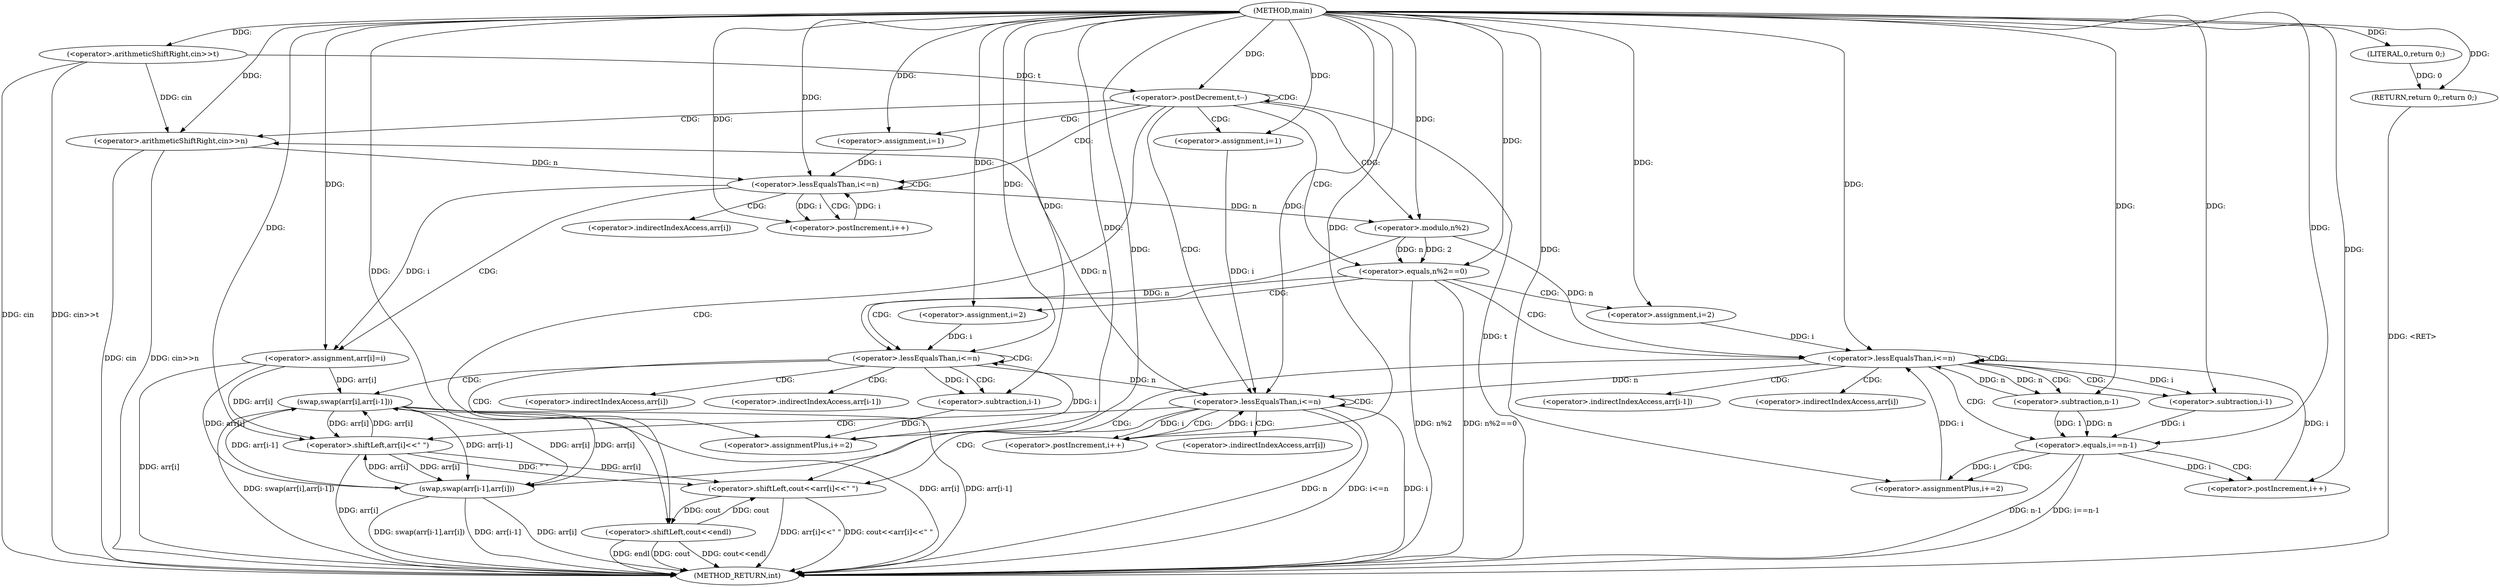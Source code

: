 digraph "main" {  
"1000101" [label = "(METHOD,main)" ]
"1000210" [label = "(METHOD_RETURN,int)" ]
"1000104" [label = "(<operator>.arithmeticShiftRight,cin>>t)" ]
"1000208" [label = "(RETURN,return 0;,return 0;)" ]
"1000108" [label = "(<operator>.postDecrement,t--)" ]
"1000209" [label = "(LITERAL,0,return 0;)" ]
"1000112" [label = "(<operator>.arithmeticShiftRight,cin>>n)" ]
"1000205" [label = "(<operator>.shiftLeft,cout<<endl)" ]
"1000118" [label = "(<operator>.assignment,i=1)" ]
"1000121" [label = "(<operator>.lessEqualsThan,i<=n)" ]
"1000124" [label = "(<operator>.postIncrement,i++)" ]
"1000126" [label = "(<operator>.assignment,arr[i]=i)" ]
"1000132" [label = "(<operator>.equals,n%2==0)" ]
"1000190" [label = "(<operator>.assignment,i=1)" ]
"1000193" [label = "(<operator>.lessEqualsThan,i<=n)" ]
"1000196" [label = "(<operator>.postIncrement,i++)" ]
"1000198" [label = "(<operator>.shiftLeft,cout<<arr[i]<<\" \")" ]
"1000139" [label = "(<operator>.assignment,i=2)" ]
"1000142" [label = "(<operator>.lessEqualsThan,i<=n)" ]
"1000145" [label = "(<operator>.assignmentPlus,i+=2)" ]
"1000148" [label = "(swap,swap(arr[i],arr[i-1]))" ]
"1000133" [label = "(<operator>.modulo,n%2)" ]
"1000160" [label = "(<operator>.assignment,i=2)" ]
"1000163" [label = "(<operator>.lessEqualsThan,i<=n)" ]
"1000200" [label = "(<operator>.shiftLeft,arr[i]<<\" \")" ]
"1000167" [label = "(swap,swap(arr[i-1],arr[i]))" ]
"1000154" [label = "(<operator>.subtraction,i-1)" ]
"1000177" [label = "(<operator>.equals,i==n-1)" ]
"1000182" [label = "(<operator>.postIncrement,i++)" ]
"1000185" [label = "(<operator>.assignmentPlus,i+=2)" ]
"1000170" [label = "(<operator>.subtraction,i-1)" ]
"1000179" [label = "(<operator>.subtraction,n-1)" ]
"1000127" [label = "(<operator>.indirectIndexAccess,arr[i])" ]
"1000149" [label = "(<operator>.indirectIndexAccess,arr[i])" ]
"1000152" [label = "(<operator>.indirectIndexAccess,arr[i-1])" ]
"1000201" [label = "(<operator>.indirectIndexAccess,arr[i])" ]
"1000168" [label = "(<operator>.indirectIndexAccess,arr[i-1])" ]
"1000173" [label = "(<operator>.indirectIndexAccess,arr[i])" ]
  "1000208" -> "1000210"  [ label = "DDG: <RET>"] 
  "1000104" -> "1000210"  [ label = "DDG: cin"] 
  "1000104" -> "1000210"  [ label = "DDG: cin>>t"] 
  "1000108" -> "1000210"  [ label = "DDG: t"] 
  "1000112" -> "1000210"  [ label = "DDG: cin"] 
  "1000112" -> "1000210"  [ label = "DDG: cin>>n"] 
  "1000132" -> "1000210"  [ label = "DDG: n%2"] 
  "1000132" -> "1000210"  [ label = "DDG: n%2==0"] 
  "1000167" -> "1000210"  [ label = "DDG: arr[i-1]"] 
  "1000167" -> "1000210"  [ label = "DDG: arr[i]"] 
  "1000167" -> "1000210"  [ label = "DDG: swap(arr[i-1],arr[i])"] 
  "1000177" -> "1000210"  [ label = "DDG: n-1"] 
  "1000177" -> "1000210"  [ label = "DDG: i==n-1"] 
  "1000193" -> "1000210"  [ label = "DDG: i"] 
  "1000193" -> "1000210"  [ label = "DDG: n"] 
  "1000193" -> "1000210"  [ label = "DDG: i<=n"] 
  "1000205" -> "1000210"  [ label = "DDG: cout"] 
  "1000205" -> "1000210"  [ label = "DDG: cout<<endl"] 
  "1000200" -> "1000210"  [ label = "DDG: arr[i]"] 
  "1000198" -> "1000210"  [ label = "DDG: arr[i]<<\" \""] 
  "1000198" -> "1000210"  [ label = "DDG: cout<<arr[i]<<\" \""] 
  "1000148" -> "1000210"  [ label = "DDG: arr[i]"] 
  "1000148" -> "1000210"  [ label = "DDG: arr[i-1]"] 
  "1000148" -> "1000210"  [ label = "DDG: swap(arr[i],arr[i-1])"] 
  "1000126" -> "1000210"  [ label = "DDG: arr[i]"] 
  "1000205" -> "1000210"  [ label = "DDG: endl"] 
  "1000209" -> "1000208"  [ label = "DDG: 0"] 
  "1000101" -> "1000208"  [ label = "DDG: "] 
  "1000101" -> "1000104"  [ label = "DDG: "] 
  "1000101" -> "1000209"  [ label = "DDG: "] 
  "1000104" -> "1000108"  [ label = "DDG: t"] 
  "1000101" -> "1000108"  [ label = "DDG: "] 
  "1000104" -> "1000112"  [ label = "DDG: cin"] 
  "1000101" -> "1000112"  [ label = "DDG: "] 
  "1000193" -> "1000112"  [ label = "DDG: n"] 
  "1000101" -> "1000118"  [ label = "DDG: "] 
  "1000121" -> "1000126"  [ label = "DDG: i"] 
  "1000101" -> "1000126"  [ label = "DDG: "] 
  "1000101" -> "1000190"  [ label = "DDG: "] 
  "1000198" -> "1000205"  [ label = "DDG: cout"] 
  "1000101" -> "1000205"  [ label = "DDG: "] 
  "1000118" -> "1000121"  [ label = "DDG: i"] 
  "1000124" -> "1000121"  [ label = "DDG: i"] 
  "1000101" -> "1000121"  [ label = "DDG: "] 
  "1000112" -> "1000121"  [ label = "DDG: n"] 
  "1000101" -> "1000124"  [ label = "DDG: "] 
  "1000121" -> "1000124"  [ label = "DDG: i"] 
  "1000133" -> "1000132"  [ label = "DDG: 2"] 
  "1000133" -> "1000132"  [ label = "DDG: n"] 
  "1000101" -> "1000132"  [ label = "DDG: "] 
  "1000101" -> "1000139"  [ label = "DDG: "] 
  "1000101" -> "1000145"  [ label = "DDG: "] 
  "1000190" -> "1000193"  [ label = "DDG: i"] 
  "1000196" -> "1000193"  [ label = "DDG: i"] 
  "1000101" -> "1000193"  [ label = "DDG: "] 
  "1000163" -> "1000193"  [ label = "DDG: n"] 
  "1000142" -> "1000193"  [ label = "DDG: n"] 
  "1000193" -> "1000196"  [ label = "DDG: i"] 
  "1000101" -> "1000196"  [ label = "DDG: "] 
  "1000205" -> "1000198"  [ label = "DDG: cout"] 
  "1000101" -> "1000198"  [ label = "DDG: "] 
  "1000200" -> "1000198"  [ label = "DDG: arr[i]"] 
  "1000200" -> "1000198"  [ label = "DDG: \" \""] 
  "1000121" -> "1000133"  [ label = "DDG: n"] 
  "1000101" -> "1000133"  [ label = "DDG: "] 
  "1000139" -> "1000142"  [ label = "DDG: i"] 
  "1000145" -> "1000142"  [ label = "DDG: i"] 
  "1000101" -> "1000142"  [ label = "DDG: "] 
  "1000133" -> "1000142"  [ label = "DDG: n"] 
  "1000154" -> "1000145"  [ label = "DDG: i"] 
  "1000167" -> "1000148"  [ label = "DDG: arr[i]"] 
  "1000200" -> "1000148"  [ label = "DDG: arr[i]"] 
  "1000126" -> "1000148"  [ label = "DDG: arr[i]"] 
  "1000167" -> "1000148"  [ label = "DDG: arr[i-1]"] 
  "1000101" -> "1000160"  [ label = "DDG: "] 
  "1000167" -> "1000200"  [ label = "DDG: arr[i]"] 
  "1000148" -> "1000200"  [ label = "DDG: arr[i]"] 
  "1000126" -> "1000200"  [ label = "DDG: arr[i]"] 
  "1000101" -> "1000200"  [ label = "DDG: "] 
  "1000160" -> "1000163"  [ label = "DDG: i"] 
  "1000185" -> "1000163"  [ label = "DDG: i"] 
  "1000182" -> "1000163"  [ label = "DDG: i"] 
  "1000101" -> "1000163"  [ label = "DDG: "] 
  "1000133" -> "1000163"  [ label = "DDG: n"] 
  "1000179" -> "1000163"  [ label = "DDG: n"] 
  "1000142" -> "1000154"  [ label = "DDG: i"] 
  "1000101" -> "1000154"  [ label = "DDG: "] 
  "1000148" -> "1000167"  [ label = "DDG: arr[i-1]"] 
  "1000200" -> "1000167"  [ label = "DDG: arr[i]"] 
  "1000148" -> "1000167"  [ label = "DDG: arr[i]"] 
  "1000126" -> "1000167"  [ label = "DDG: arr[i]"] 
  "1000170" -> "1000177"  [ label = "DDG: i"] 
  "1000101" -> "1000177"  [ label = "DDG: "] 
  "1000179" -> "1000177"  [ label = "DDG: n"] 
  "1000179" -> "1000177"  [ label = "DDG: 1"] 
  "1000177" -> "1000182"  [ label = "DDG: i"] 
  "1000101" -> "1000182"  [ label = "DDG: "] 
  "1000101" -> "1000185"  [ label = "DDG: "] 
  "1000163" -> "1000170"  [ label = "DDG: i"] 
  "1000101" -> "1000170"  [ label = "DDG: "] 
  "1000163" -> "1000179"  [ label = "DDG: n"] 
  "1000101" -> "1000179"  [ label = "DDG: "] 
  "1000177" -> "1000185"  [ label = "DDG: i"] 
  "1000108" -> "1000133"  [ label = "CDG: "] 
  "1000108" -> "1000118"  [ label = "CDG: "] 
  "1000108" -> "1000112"  [ label = "CDG: "] 
  "1000108" -> "1000121"  [ label = "CDG: "] 
  "1000108" -> "1000205"  [ label = "CDG: "] 
  "1000108" -> "1000190"  [ label = "CDG: "] 
  "1000108" -> "1000132"  [ label = "CDG: "] 
  "1000108" -> "1000108"  [ label = "CDG: "] 
  "1000108" -> "1000193"  [ label = "CDG: "] 
  "1000121" -> "1000127"  [ label = "CDG: "] 
  "1000121" -> "1000121"  [ label = "CDG: "] 
  "1000121" -> "1000126"  [ label = "CDG: "] 
  "1000121" -> "1000124"  [ label = "CDG: "] 
  "1000132" -> "1000142"  [ label = "CDG: "] 
  "1000132" -> "1000139"  [ label = "CDG: "] 
  "1000132" -> "1000163"  [ label = "CDG: "] 
  "1000132" -> "1000160"  [ label = "CDG: "] 
  "1000193" -> "1000200"  [ label = "CDG: "] 
  "1000193" -> "1000196"  [ label = "CDG: "] 
  "1000193" -> "1000201"  [ label = "CDG: "] 
  "1000193" -> "1000193"  [ label = "CDG: "] 
  "1000193" -> "1000198"  [ label = "CDG: "] 
  "1000142" -> "1000142"  [ label = "CDG: "] 
  "1000142" -> "1000152"  [ label = "CDG: "] 
  "1000142" -> "1000148"  [ label = "CDG: "] 
  "1000142" -> "1000149"  [ label = "CDG: "] 
  "1000142" -> "1000154"  [ label = "CDG: "] 
  "1000142" -> "1000145"  [ label = "CDG: "] 
  "1000163" -> "1000163"  [ label = "CDG: "] 
  "1000163" -> "1000168"  [ label = "CDG: "] 
  "1000163" -> "1000167"  [ label = "CDG: "] 
  "1000163" -> "1000173"  [ label = "CDG: "] 
  "1000163" -> "1000170"  [ label = "CDG: "] 
  "1000163" -> "1000179"  [ label = "CDG: "] 
  "1000163" -> "1000177"  [ label = "CDG: "] 
  "1000177" -> "1000182"  [ label = "CDG: "] 
  "1000177" -> "1000185"  [ label = "CDG: "] 
}
